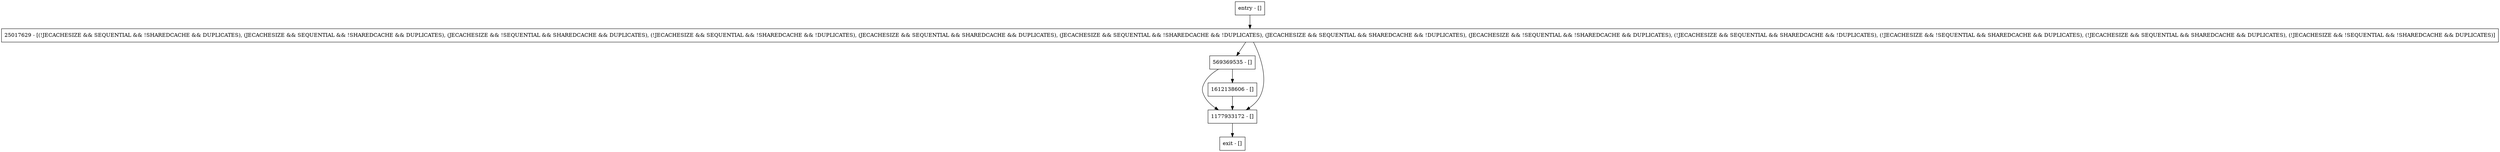 digraph doCriticalEviction {
node [shape=record];
entry [label="entry - []"];
exit [label="exit - []"];
569369535 [label="569369535 - []"];
25017629 [label="25017629 - [(!JECACHESIZE && SEQUENTIAL && !SHAREDCACHE && DUPLICATES), (JECACHESIZE && SEQUENTIAL && !SHAREDCACHE && DUPLICATES), (JECACHESIZE && !SEQUENTIAL && SHAREDCACHE && DUPLICATES), (!JECACHESIZE && SEQUENTIAL && !SHAREDCACHE && !DUPLICATES), (JECACHESIZE && SEQUENTIAL && SHAREDCACHE && DUPLICATES), (JECACHESIZE && SEQUENTIAL && !SHAREDCACHE && !DUPLICATES), (JECACHESIZE && SEQUENTIAL && SHAREDCACHE && !DUPLICATES), (JECACHESIZE && !SEQUENTIAL && !SHAREDCACHE && DUPLICATES), (!JECACHESIZE && SEQUENTIAL && SHAREDCACHE && !DUPLICATES), (!JECACHESIZE && !SEQUENTIAL && SHAREDCACHE && DUPLICATES), (!JECACHESIZE && SEQUENTIAL && SHAREDCACHE && DUPLICATES), (!JECACHESIZE && !SEQUENTIAL && !SHAREDCACHE && DUPLICATES)]"];
1177933172 [label="1177933172 - []"];
1612138606 [label="1612138606 - []"];
entry;
exit;
entry -> 25017629;
569369535 -> 1612138606;
569369535 -> 1177933172;
25017629 -> 569369535;
25017629 -> 1177933172;
1177933172 -> exit;
1612138606 -> 1177933172;
}
